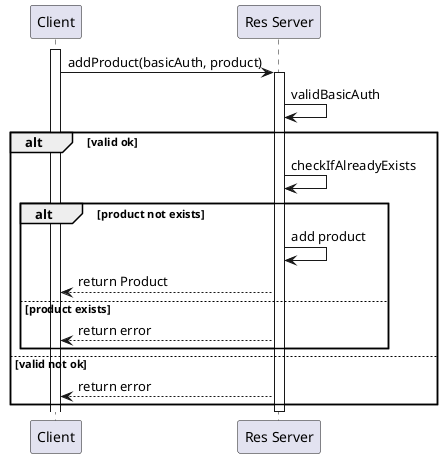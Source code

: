 @startuml
'https://plantuml.com/sequence-diagram

activate Client
Client->"Res Server":addProduct(basicAuth, product)
activate "Res Server"
"Res Server"->"Res Server":validBasicAuth
alt valid ok
    "Res Server"->"Res Server":checkIfAlreadyExists
    alt product not exists
        "Res Server"->"Res Server":add product
        "Res Server" --> Client:return Product
    else product exists
        "Res Server" --> Client:return error
    end
else valid not ok
    "Res Server"-->Client: return error
end
deactivate "Res Server"
@enduml